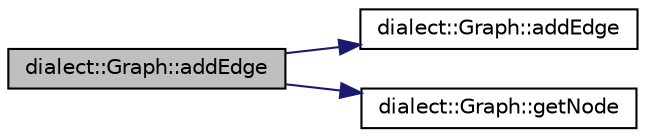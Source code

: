 digraph "dialect::Graph::addEdge"
{
  edge [fontname="Helvetica",fontsize="10",labelfontname="Helvetica",labelfontsize="10"];
  node [fontname="Helvetica",fontsize="10",shape=record];
  rankdir="LR";
  Node13 [label="dialect::Graph::addEdge",height=0.2,width=0.4,color="black", fillcolor="grey75", style="filled", fontcolor="black"];
  Node13 -> Node14 [color="midnightblue",fontsize="10",style="solid",fontname="Helvetica"];
  Node14 [label="dialect::Graph::addEdge",height=0.2,width=0.4,color="black", fillcolor="white", style="filled",URL="$classdialect_1_1Graph.html#a2793fc06c3a07f1a187a186527f36213",tooltip="Add an Edge to this Graph. "];
  Node13 -> Node15 [color="midnightblue",fontsize="10",style="solid",fontname="Helvetica"];
  Node15 [label="dialect::Graph::getNode",height=0.2,width=0.4,color="black", fillcolor="white", style="filled",URL="$classdialect_1_1Graph.html#a0adf4a0dc63a42b8196f3864d1d31e04",tooltip="Look up a Node by ID. "];
}

